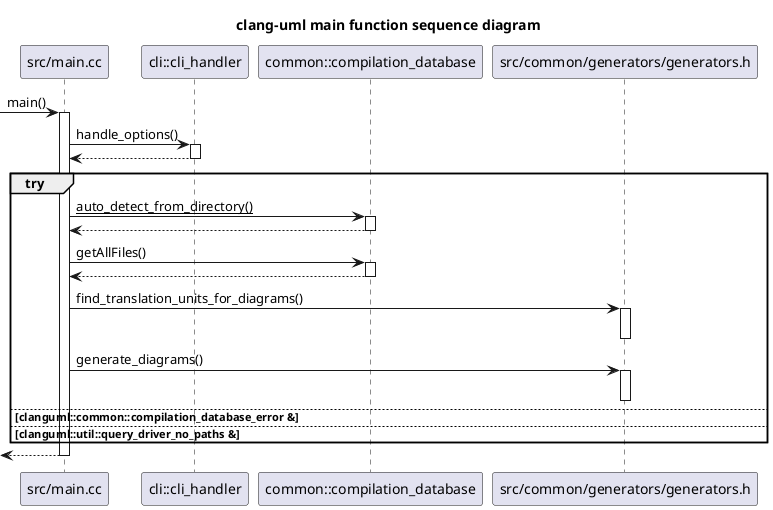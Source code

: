 @startuml
title clang-uml main function sequence diagram
participant "src/main.cc" as C_0000075776539986596960
[-> C_0000075776539986596960 : main()
activate C_0000075776539986596960
participant "cli::cli_handler" as C_0002292468283229753520 [[https://github.com/bkryza/clang-uml/blob/3d8a0ce428ce6b5e1e0585247ac90a82960dee8e/src/cli/cli_handler.h#L31{cli_handler}]]
C_0000075776539986596960 -> C_0002292468283229753520 [[https://github.com/bkryza/clang-uml/blob/3d8a0ce428ce6b5e1e0585247ac90a82960dee8e/src/main.cc#L47{}]] : handle_options()
activate C_0002292468283229753520
C_0002292468283229753520 --> C_0000075776539986596960
deactivate C_0002292468283229753520
group try
participant "common::compilation_database" as C_0000597104457503221480 [[https://github.com/bkryza/clang-uml/blob/3d8a0ce428ce6b5e1e0585247ac90a82960dee8e/src/common/compilation_database.h#L41{compilation_database}]]
C_0000075776539986596960 -> C_0000597104457503221480 [[https://github.com/bkryza/clang-uml/blob/3d8a0ce428ce6b5e1e0585247ac90a82960dee8e/src/main.cc#L63{}]] : __auto_detect_from_directory()__
activate C_0000597104457503221480
C_0000597104457503221480 --> C_0000075776539986596960
deactivate C_0000597104457503221480
C_0000075776539986596960 -> C_0000597104457503221480 [[https://github.com/bkryza/clang-uml/blob/3d8a0ce428ce6b5e1e0585247ac90a82960dee8e/src/main.cc#L66{}]] : getAllFiles()
activate C_0000597104457503221480
C_0000597104457503221480 --> C_0000075776539986596960
deactivate C_0000597104457503221480
participant "src/common/generators/generators.h" as C_0000707805560726252613
C_0000075776539986596960 -> C_0000707805560726252613 [[https://github.com/bkryza/clang-uml/blob/3d8a0ce428ce6b5e1e0585247ac90a82960dee8e/src/main.cc#L75{}]] : find_translation_units_for_diagrams()
activate C_0000707805560726252613
deactivate C_0000707805560726252613
C_0000075776539986596960 -> C_0000707805560726252613 [[https://github.com/bkryza/clang-uml/blob/3d8a0ce428ce6b5e1e0585247ac90a82960dee8e/src/main.cc#L79{}]] : generate_diagrams()
activate C_0000707805560726252613
deactivate C_0000707805560726252613
else clanguml::common::compilation_database_error &
else clanguml::util::query_driver_no_paths &
end
[<-- C_0000075776539986596960
deactivate C_0000075776539986596960

'Generated with clang-uml, version 0.3.7-36-g13ea67c
'LLVM version Ubuntu clang version 15.0.6
@enduml
